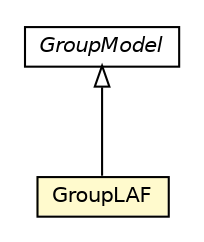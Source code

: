 #!/usr/local/bin/dot
#
# Class diagram 
# Generated by UMLGraph version R5_6-24-gf6e263 (http://www.umlgraph.org/)
#

digraph G {
	edge [fontname="Helvetica",fontsize=10,labelfontname="Helvetica",labelfontsize=10];
	node [fontname="Helvetica",fontsize=10,shape=plaintext];
	nodesep=0.25;
	ranksep=0.5;
	// org.universAAL.ui.handler.gui.swing.model.FormControl.GroupModel
	c4292569 [label=<<table title="org.universAAL.ui.handler.gui.swing.model.FormControl.GroupModel" border="0" cellborder="1" cellspacing="0" cellpadding="2" port="p" href="../model/FormControl/GroupModel.html">
		<tr><td><table border="0" cellspacing="0" cellpadding="1">
<tr><td align="center" balign="center"><font face="Helvetica-Oblique"> GroupModel </font></td></tr>
		</table></td></tr>
		</table>>, URL="../model/FormControl/GroupModel.html", fontname="Helvetica", fontcolor="black", fontsize=10.0];
	// org.universAAL.ui.handler.gui.swing.defaultLookAndFeel.GroupLAF
	c4292595 [label=<<table title="org.universAAL.ui.handler.gui.swing.defaultLookAndFeel.GroupLAF" border="0" cellborder="1" cellspacing="0" cellpadding="2" port="p" bgcolor="lemonChiffon" href="./GroupLAF.html">
		<tr><td><table border="0" cellspacing="0" cellpadding="1">
<tr><td align="center" balign="center"> GroupLAF </td></tr>
		</table></td></tr>
		</table>>, URL="./GroupLAF.html", fontname="Helvetica", fontcolor="black", fontsize=10.0];
	//org.universAAL.ui.handler.gui.swing.defaultLookAndFeel.GroupLAF extends org.universAAL.ui.handler.gui.swing.model.FormControl.GroupModel
	c4292569:p -> c4292595:p [dir=back,arrowtail=empty];
}


